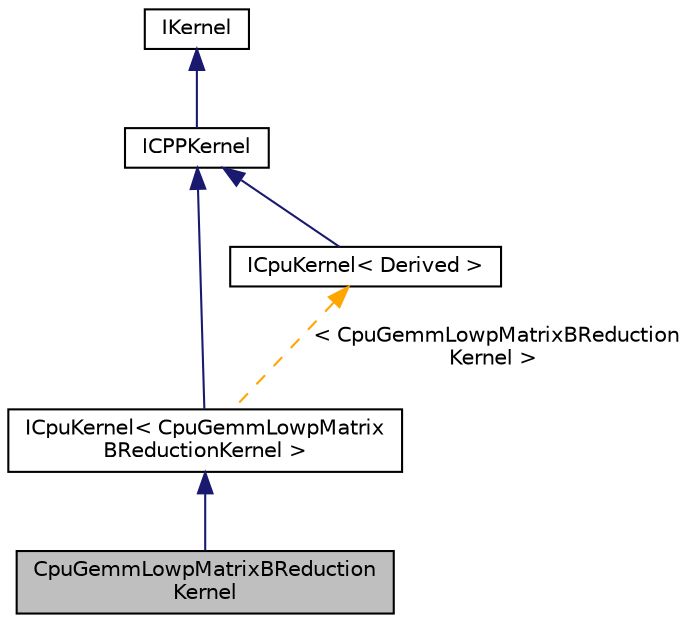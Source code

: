 digraph "CpuGemmLowpMatrixBReductionKernel"
{
 // LATEX_PDF_SIZE
  edge [fontname="Helvetica",fontsize="10",labelfontname="Helvetica",labelfontsize="10"];
  node [fontname="Helvetica",fontsize="10",shape=record];
  Node1 [label="CpuGemmLowpMatrixBReduction\lKernel",height=0.2,width=0.4,color="black", fillcolor="grey75", style="filled", fontcolor="black",tooltip="Kernel used to compute the row-vectors of sums of all the entries in each column of Matrix B."];
  Node2 -> Node1 [dir="back",color="midnightblue",fontsize="10",style="solid",fontname="Helvetica"];
  Node2 [label="ICpuKernel\< CpuGemmLowpMatrix\lBReductionKernel \>",height=0.2,width=0.4,color="black", fillcolor="white", style="filled",URL="$classarm__compute_1_1cpu_1_1_i_cpu_kernel.xhtml",tooltip=" "];
  Node3 -> Node2 [dir="back",color="midnightblue",fontsize="10",style="solid",fontname="Helvetica"];
  Node3 [label="ICPPKernel",height=0.2,width=0.4,color="black", fillcolor="white", style="filled",URL="$classarm__compute_1_1_i_c_p_p_kernel.xhtml",tooltip="Common interface for all kernels implemented in C++."];
  Node4 -> Node3 [dir="back",color="midnightblue",fontsize="10",style="solid",fontname="Helvetica"];
  Node4 [label="IKernel",height=0.2,width=0.4,color="black", fillcolor="white", style="filled",URL="$classarm__compute_1_1_i_kernel.xhtml",tooltip="Common information for all the kernels."];
  Node5 -> Node2 [dir="back",color="orange",fontsize="10",style="dashed",label=" \< CpuGemmLowpMatrixBReduction\lKernel \>" ,fontname="Helvetica"];
  Node5 [label="ICpuKernel\< Derived \>",height=0.2,width=0.4,color="black", fillcolor="white", style="filled",URL="$classarm__compute_1_1cpu_1_1_i_cpu_kernel.xhtml",tooltip=" "];
  Node3 -> Node5 [dir="back",color="midnightblue",fontsize="10",style="solid",fontname="Helvetica"];
}
